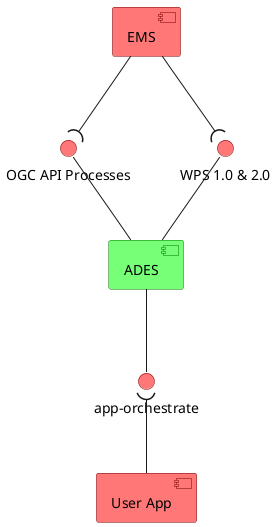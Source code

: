 @startuml component

hide stereotype

component "ADES" as ades <<ades>>
() "WPS 1.0 & 2.0" as wpsapi <<provided>>
ades -up- wpsapi
() "OGC API Processes" as ogcapi <<provided>>
ades -up- ogcapi
() "app-orchestrate" as apporch <<provided>>
ades -down- apporch

component "EMS" as ems <<consumer>>
ems -down-( wpsapi
ems -down-( ogcapi

component "User App" as userapp <<consumer>>
  userapp -up-( apporch

skinparam component<<ades>> {
    BackgroundColor #77ff77
    BorderColor #007700
}

skinparam interface<<provided>> {
    BackgroundColor #ff7777
    BorderColor #770000
}

skinparam component<<consumer>> {
    BackgroundColor #ff7777
    BorderColor #770000
}

@enduml
